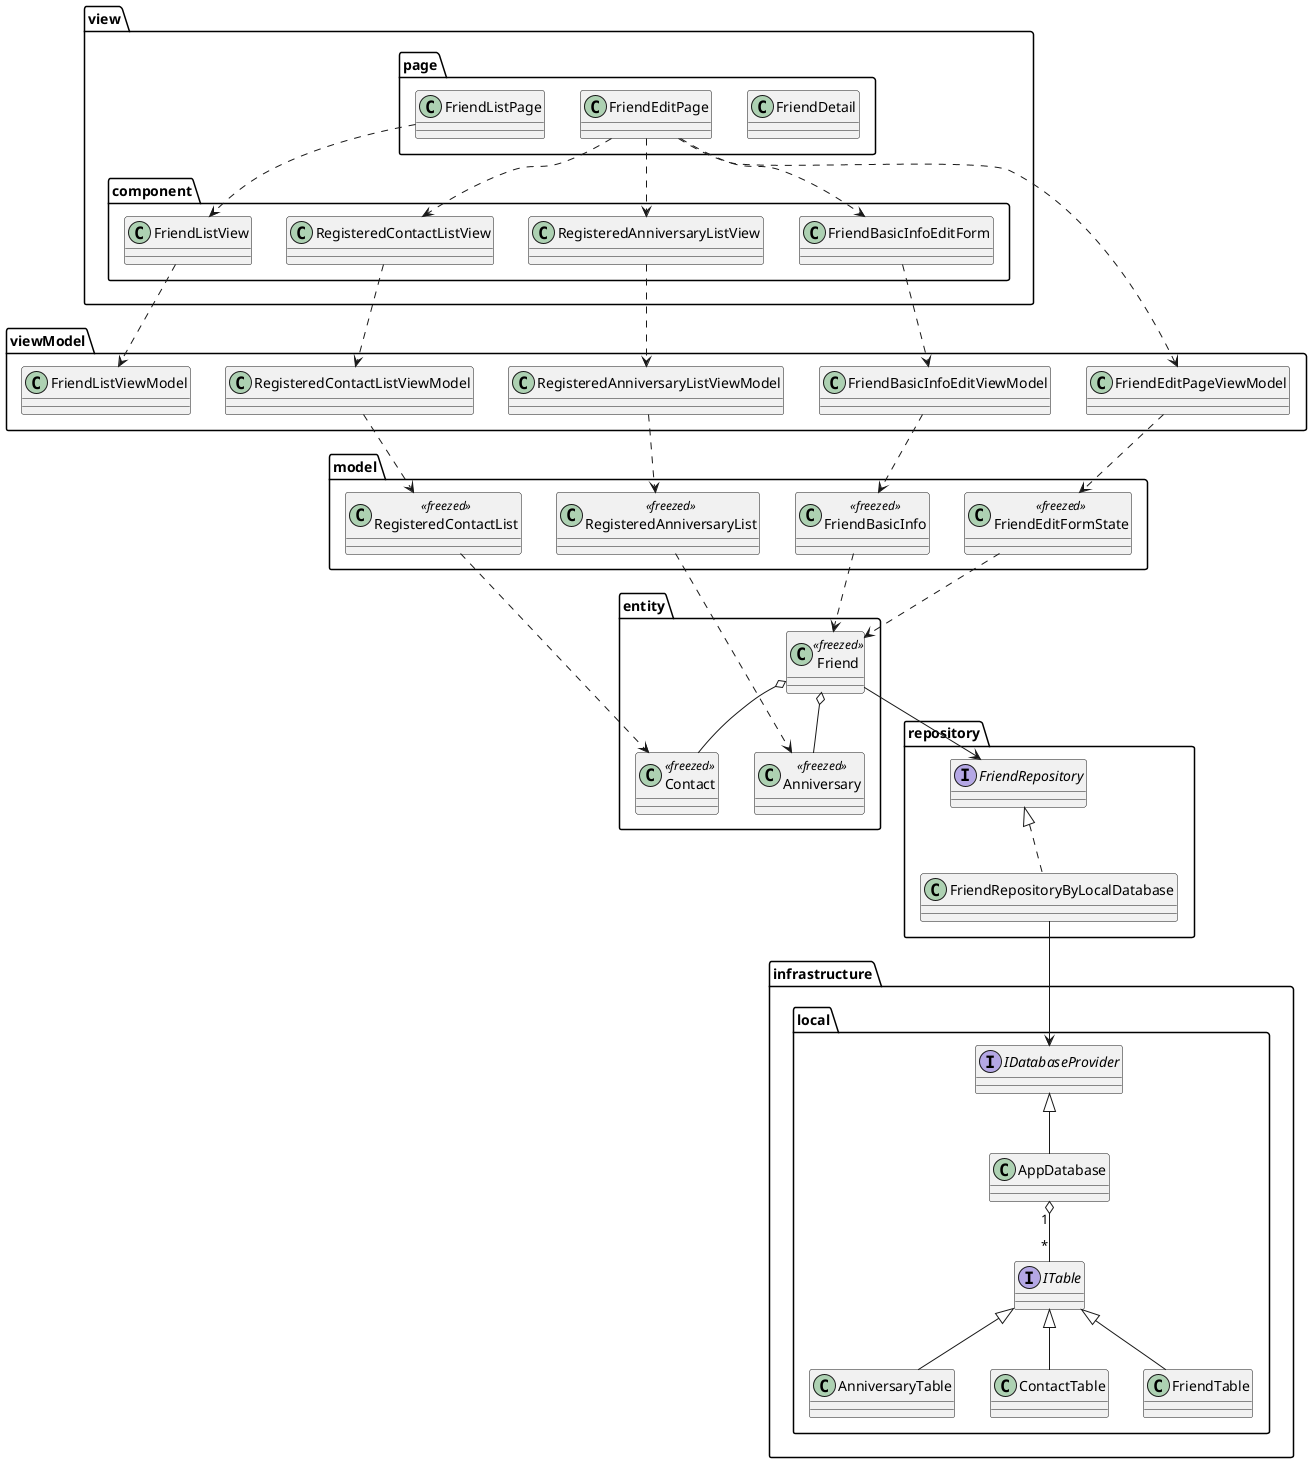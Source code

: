 @startuml

package view {
    package page {
        class FriendDetail
        class FriendEditPage
        class FriendListPage
    }

    package component {
        class FriendListView
        class FriendBasicInfoEditForm
        class RegisteredAnniversaryListView
        class RegisteredContactListView
    }
}

package viewModel {
    class FriendListViewModel
    class FriendEditPageViewModel
    class FriendBasicInfoEditViewModel
    class RegisteredAnniversaryListViewModel
    class RegisteredContactListViewModel
}

package model {
    class FriendBasicInfo<<freezed>>
    class FriendEditFormState<<freezed>>
    class RegisteredAnniversaryList<<freezed>>
    class RegisteredContactList<<freezed>>
}


package repository {
    interface FriendRepository
    class FriendRepositoryByLocalDatabase
}

package entity {
    class Anniversary<<freezed>>
    class Contact<<freezed>>
    class Friend<<freezed>>
}

package infrastructure {
    package local {
        class AnniversaryTable
        class AppDatabase
        class ContactTable
        class FriendTable
        interface IDatabaseProvider
        interface ITable
    }
}

FriendListView ..> FriendListViewModel

FriendListPage ..> FriendListView
FriendEditPage ..> FriendBasicInfoEditForm
FriendEditPage ..> RegisteredAnniversaryListView
FriendEditPage ..> RegisteredContactListView

FriendEditPage ..> FriendEditPageViewModel
FriendBasicInfoEditForm ..> FriendBasicInfoEditViewModel
RegisteredAnniversaryListView ..> RegisteredAnniversaryListViewModel
RegisteredContactListView ..> RegisteredContactListViewModel

FriendEditPageViewModel ..> FriendEditFormState
FriendBasicInfoEditViewModel ..> FriendBasicInfo
RegisteredAnniversaryListViewModel ..> RegisteredAnniversaryList
RegisteredContactListViewModel ..> RegisteredContactList

FriendBasicInfo ..> Friend
RegisteredAnniversaryList ..> Anniversary
RegisteredContactList ..> Contact
FriendEditFormState ..> Friend

Friend o-- Anniversary
Friend o-- Contact

Friend --> FriendRepository

FriendRepository <|.. FriendRepositoryByLocalDatabase

FriendRepositoryByLocalDatabase --> IDatabaseProvider

ITable <|-- AnniversaryTable
ITable <|-- ContactTable
ITable <|-- FriendTable
AppDatabase "1" o-- "*" ITable
IDatabaseProvider <|-- AppDatabase

@enduml